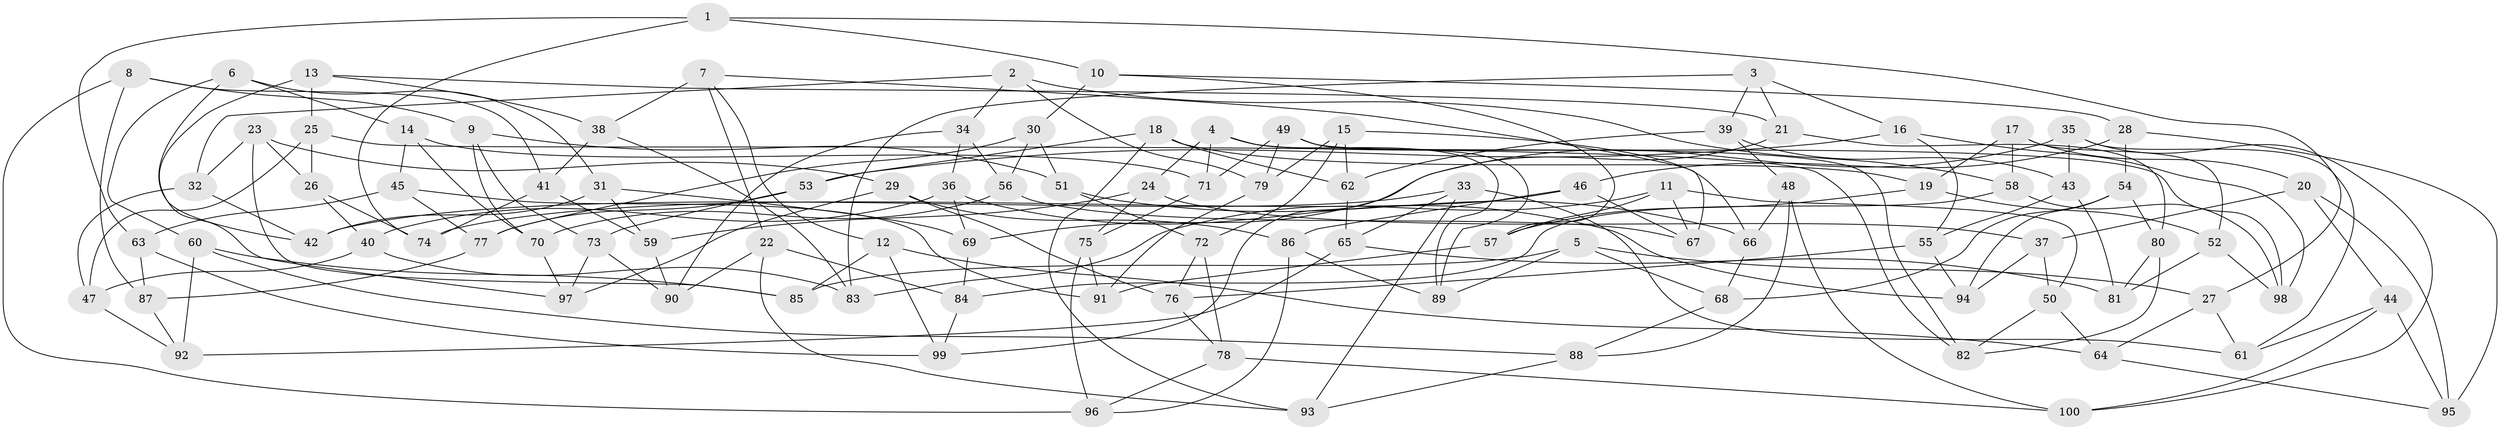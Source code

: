 // Generated by graph-tools (version 1.1) at 2025/39/02/21/25 10:39:01]
// undirected, 100 vertices, 200 edges
graph export_dot {
graph [start="1"]
  node [color=gray90,style=filled];
  1;
  2;
  3;
  4;
  5;
  6;
  7;
  8;
  9;
  10;
  11;
  12;
  13;
  14;
  15;
  16;
  17;
  18;
  19;
  20;
  21;
  22;
  23;
  24;
  25;
  26;
  27;
  28;
  29;
  30;
  31;
  32;
  33;
  34;
  35;
  36;
  37;
  38;
  39;
  40;
  41;
  42;
  43;
  44;
  45;
  46;
  47;
  48;
  49;
  50;
  51;
  52;
  53;
  54;
  55;
  56;
  57;
  58;
  59;
  60;
  61;
  62;
  63;
  64;
  65;
  66;
  67;
  68;
  69;
  70;
  71;
  72;
  73;
  74;
  75;
  76;
  77;
  78;
  79;
  80;
  81;
  82;
  83;
  84;
  85;
  86;
  87;
  88;
  89;
  90;
  91;
  92;
  93;
  94;
  95;
  96;
  97;
  98;
  99;
  100;
  1 -- 27;
  1 -- 10;
  1 -- 63;
  1 -- 74;
  2 -- 34;
  2 -- 79;
  2 -- 32;
  2 -- 58;
  3 -- 16;
  3 -- 21;
  3 -- 83;
  3 -- 39;
  4 -- 71;
  4 -- 98;
  4 -- 89;
  4 -- 24;
  5 -- 89;
  5 -- 68;
  5 -- 85;
  5 -- 27;
  6 -- 14;
  6 -- 31;
  6 -- 60;
  6 -- 42;
  7 -- 67;
  7 -- 38;
  7 -- 22;
  7 -- 12;
  8 -- 41;
  8 -- 96;
  8 -- 9;
  8 -- 87;
  9 -- 51;
  9 -- 73;
  9 -- 70;
  10 -- 28;
  10 -- 57;
  10 -- 30;
  11 -- 50;
  11 -- 57;
  11 -- 83;
  11 -- 67;
  12 -- 99;
  12 -- 85;
  12 -- 64;
  13 -- 38;
  13 -- 97;
  13 -- 21;
  13 -- 25;
  14 -- 70;
  14 -- 71;
  14 -- 45;
  15 -- 72;
  15 -- 66;
  15 -- 62;
  15 -- 79;
  16 -- 55;
  16 -- 53;
  16 -- 98;
  17 -- 19;
  17 -- 58;
  17 -- 52;
  17 -- 20;
  18 -- 19;
  18 -- 53;
  18 -- 93;
  18 -- 62;
  19 -- 52;
  19 -- 57;
  20 -- 44;
  20 -- 37;
  20 -- 95;
  21 -- 99;
  21 -- 80;
  22 -- 93;
  22 -- 84;
  22 -- 90;
  23 -- 26;
  23 -- 85;
  23 -- 32;
  23 -- 29;
  24 -- 75;
  24 -- 59;
  24 -- 37;
  25 -- 82;
  25 -- 26;
  25 -- 47;
  26 -- 40;
  26 -- 74;
  27 -- 61;
  27 -- 64;
  28 -- 95;
  28 -- 46;
  28 -- 54;
  29 -- 97;
  29 -- 76;
  29 -- 86;
  30 -- 56;
  30 -- 77;
  30 -- 51;
  31 -- 59;
  31 -- 69;
  31 -- 42;
  32 -- 47;
  32 -- 42;
  33 -- 65;
  33 -- 61;
  33 -- 93;
  33 -- 42;
  34 -- 56;
  34 -- 90;
  34 -- 36;
  35 -- 61;
  35 -- 69;
  35 -- 100;
  35 -- 43;
  36 -- 40;
  36 -- 94;
  36 -- 69;
  37 -- 50;
  37 -- 94;
  38 -- 83;
  38 -- 41;
  39 -- 48;
  39 -- 43;
  39 -- 62;
  40 -- 83;
  40 -- 47;
  41 -- 74;
  41 -- 59;
  43 -- 81;
  43 -- 55;
  44 -- 100;
  44 -- 61;
  44 -- 95;
  45 -- 63;
  45 -- 77;
  45 -- 91;
  46 -- 67;
  46 -- 74;
  46 -- 86;
  47 -- 92;
  48 -- 88;
  48 -- 66;
  48 -- 100;
  49 -- 82;
  49 -- 79;
  49 -- 89;
  49 -- 71;
  50 -- 64;
  50 -- 82;
  51 -- 66;
  51 -- 72;
  52 -- 98;
  52 -- 81;
  53 -- 77;
  53 -- 73;
  54 -- 94;
  54 -- 68;
  54 -- 80;
  55 -- 76;
  55 -- 94;
  56 -- 70;
  56 -- 67;
  57 -- 91;
  58 -- 98;
  58 -- 84;
  59 -- 90;
  60 -- 92;
  60 -- 85;
  60 -- 88;
  62 -- 65;
  63 -- 99;
  63 -- 87;
  64 -- 95;
  65 -- 92;
  65 -- 81;
  66 -- 68;
  68 -- 88;
  69 -- 84;
  70 -- 97;
  71 -- 75;
  72 -- 78;
  72 -- 76;
  73 -- 90;
  73 -- 97;
  75 -- 91;
  75 -- 96;
  76 -- 78;
  77 -- 87;
  78 -- 100;
  78 -- 96;
  79 -- 91;
  80 -- 82;
  80 -- 81;
  84 -- 99;
  86 -- 89;
  86 -- 96;
  87 -- 92;
  88 -- 93;
}
